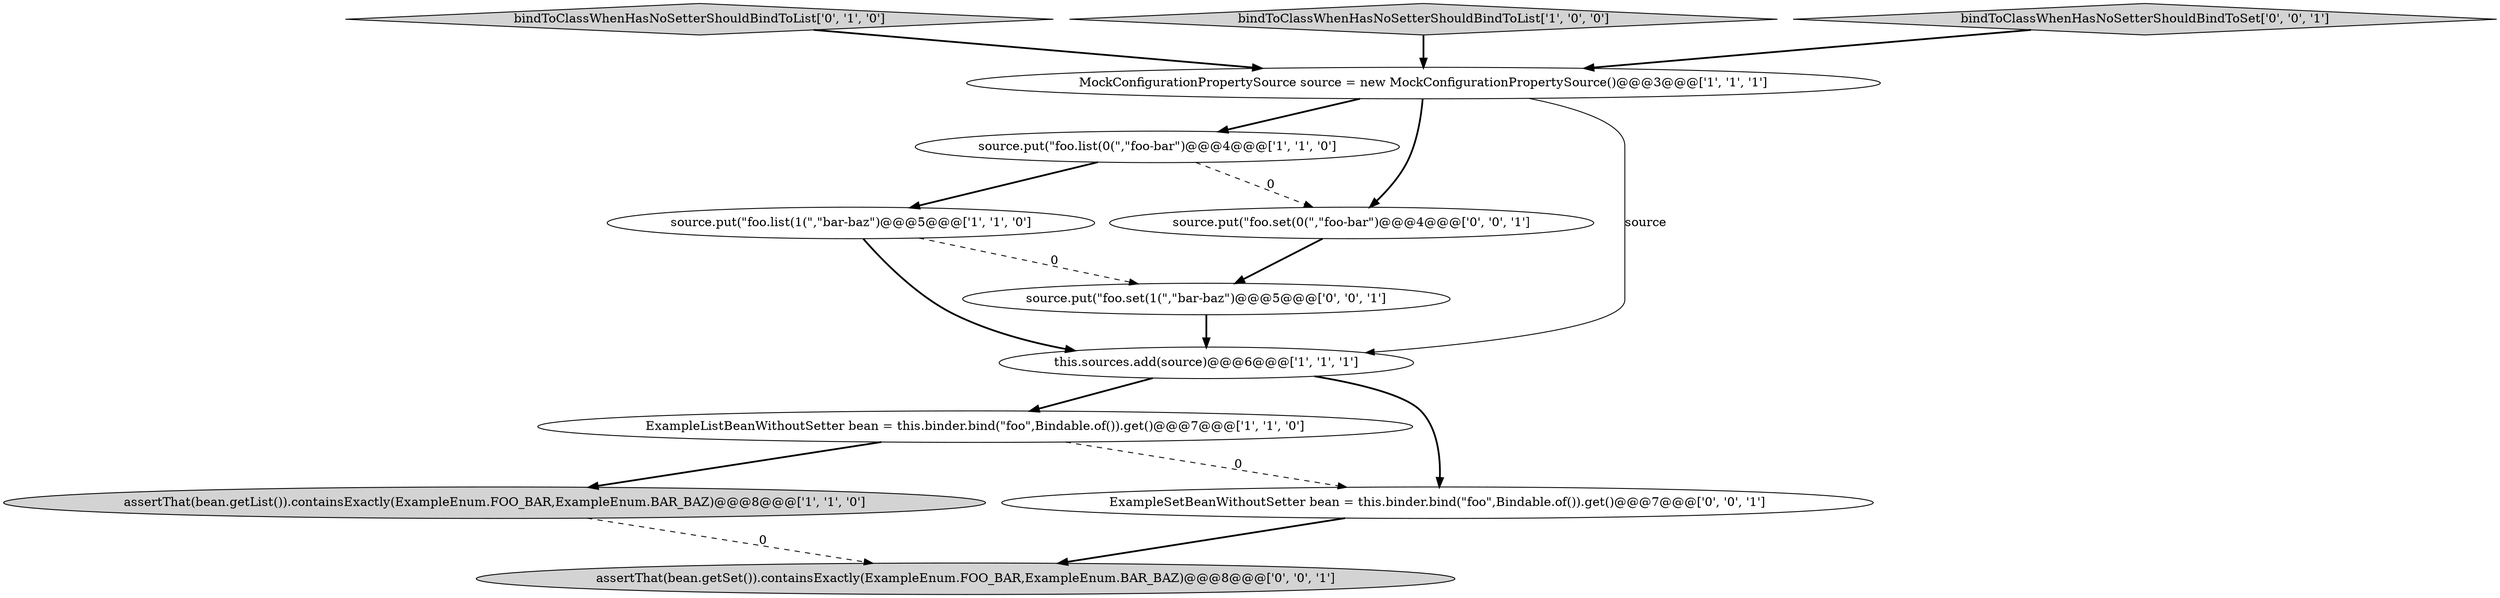 digraph {
6 [style = filled, label = "assertThat(bean.getList()).containsExactly(ExampleEnum.FOO_BAR,ExampleEnum.BAR_BAZ)@@@8@@@['1', '1', '0']", fillcolor = lightgray, shape = ellipse image = "AAA0AAABBB1BBB"];
1 [style = filled, label = "ExampleListBeanWithoutSetter bean = this.binder.bind(\"foo\",Bindable.of()).get()@@@7@@@['1', '1', '0']", fillcolor = white, shape = ellipse image = "AAA0AAABBB1BBB"];
5 [style = filled, label = "MockConfigurationPropertySource source = new MockConfigurationPropertySource()@@@3@@@['1', '1', '1']", fillcolor = white, shape = ellipse image = "AAA0AAABBB1BBB"];
7 [style = filled, label = "bindToClassWhenHasNoSetterShouldBindToList['0', '1', '0']", fillcolor = lightgray, shape = diamond image = "AAA0AAABBB2BBB"];
0 [style = filled, label = "source.put(\"foo.list(0(\",\"foo-bar\")@@@4@@@['1', '1', '0']", fillcolor = white, shape = ellipse image = "AAA0AAABBB1BBB"];
10 [style = filled, label = "ExampleSetBeanWithoutSetter bean = this.binder.bind(\"foo\",Bindable.of()).get()@@@7@@@['0', '0', '1']", fillcolor = white, shape = ellipse image = "AAA0AAABBB3BBB"];
2 [style = filled, label = "bindToClassWhenHasNoSetterShouldBindToList['1', '0', '0']", fillcolor = lightgray, shape = diamond image = "AAA0AAABBB1BBB"];
11 [style = filled, label = "source.put(\"foo.set(1(\",\"bar-baz\")@@@5@@@['0', '0', '1']", fillcolor = white, shape = ellipse image = "AAA0AAABBB3BBB"];
4 [style = filled, label = "this.sources.add(source)@@@6@@@['1', '1', '1']", fillcolor = white, shape = ellipse image = "AAA0AAABBB1BBB"];
12 [style = filled, label = "assertThat(bean.getSet()).containsExactly(ExampleEnum.FOO_BAR,ExampleEnum.BAR_BAZ)@@@8@@@['0', '0', '1']", fillcolor = lightgray, shape = ellipse image = "AAA0AAABBB3BBB"];
8 [style = filled, label = "bindToClassWhenHasNoSetterShouldBindToSet['0', '0', '1']", fillcolor = lightgray, shape = diamond image = "AAA0AAABBB3BBB"];
9 [style = filled, label = "source.put(\"foo.set(0(\",\"foo-bar\")@@@4@@@['0', '0', '1']", fillcolor = white, shape = ellipse image = "AAA0AAABBB3BBB"];
3 [style = filled, label = "source.put(\"foo.list(1(\",\"bar-baz\")@@@5@@@['1', '1', '0']", fillcolor = white, shape = ellipse image = "AAA0AAABBB1BBB"];
0->3 [style = bold, label=""];
4->10 [style = bold, label=""];
5->4 [style = solid, label="source"];
11->4 [style = bold, label=""];
4->1 [style = bold, label=""];
7->5 [style = bold, label=""];
1->6 [style = bold, label=""];
0->9 [style = dashed, label="0"];
1->10 [style = dashed, label="0"];
9->11 [style = bold, label=""];
8->5 [style = bold, label=""];
5->0 [style = bold, label=""];
5->9 [style = bold, label=""];
10->12 [style = bold, label=""];
3->4 [style = bold, label=""];
3->11 [style = dashed, label="0"];
2->5 [style = bold, label=""];
6->12 [style = dashed, label="0"];
}
